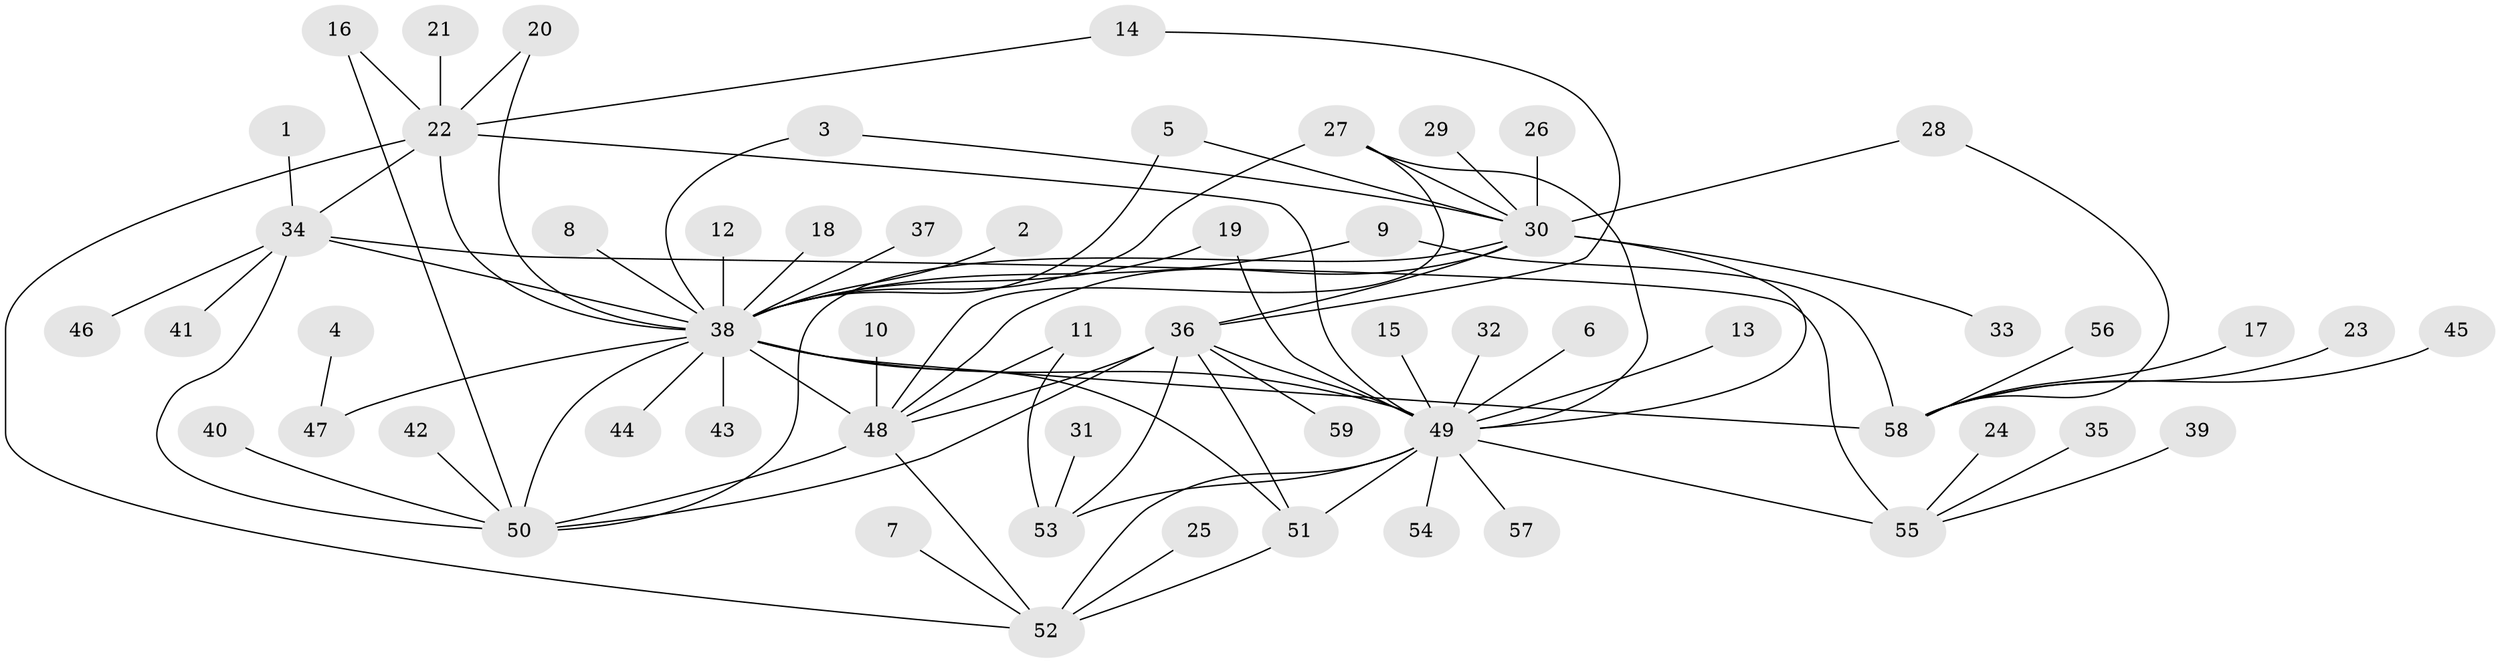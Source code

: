 // original degree distribution, {14: 0.02564102564102564, 3: 0.07692307692307693, 4: 0.02564102564102564, 6: 0.017094017094017096, 7: 0.03418803418803419, 11: 0.008547008547008548, 8: 0.017094017094017096, 1: 0.5384615384615384, 2: 0.19658119658119658, 5: 0.042735042735042736, 10: 0.017094017094017096}
// Generated by graph-tools (version 1.1) at 2025/49/03/09/25 03:49:47]
// undirected, 59 vertices, 86 edges
graph export_dot {
graph [start="1"]
  node [color=gray90,style=filled];
  1;
  2;
  3;
  4;
  5;
  6;
  7;
  8;
  9;
  10;
  11;
  12;
  13;
  14;
  15;
  16;
  17;
  18;
  19;
  20;
  21;
  22;
  23;
  24;
  25;
  26;
  27;
  28;
  29;
  30;
  31;
  32;
  33;
  34;
  35;
  36;
  37;
  38;
  39;
  40;
  41;
  42;
  43;
  44;
  45;
  46;
  47;
  48;
  49;
  50;
  51;
  52;
  53;
  54;
  55;
  56;
  57;
  58;
  59;
  1 -- 34 [weight=1.0];
  2 -- 38 [weight=1.0];
  3 -- 30 [weight=1.0];
  3 -- 38 [weight=1.0];
  4 -- 47 [weight=1.0];
  5 -- 30 [weight=1.0];
  5 -- 38 [weight=1.0];
  6 -- 49 [weight=1.0];
  7 -- 52 [weight=1.0];
  8 -- 38 [weight=1.0];
  9 -- 38 [weight=1.0];
  9 -- 58 [weight=1.0];
  10 -- 48 [weight=1.0];
  11 -- 48 [weight=1.0];
  11 -- 53 [weight=1.0];
  12 -- 38 [weight=1.0];
  13 -- 49 [weight=1.0];
  14 -- 22 [weight=1.0];
  14 -- 36 [weight=1.0];
  15 -- 49 [weight=1.0];
  16 -- 22 [weight=1.0];
  16 -- 50 [weight=1.0];
  17 -- 58 [weight=1.0];
  18 -- 38 [weight=1.0];
  19 -- 38 [weight=1.0];
  19 -- 49 [weight=1.0];
  20 -- 22 [weight=1.0];
  20 -- 38 [weight=1.0];
  21 -- 22 [weight=1.0];
  22 -- 34 [weight=1.0];
  22 -- 38 [weight=3.0];
  22 -- 49 [weight=1.0];
  22 -- 52 [weight=1.0];
  23 -- 58 [weight=1.0];
  24 -- 55 [weight=1.0];
  25 -- 52 [weight=1.0];
  26 -- 30 [weight=1.0];
  27 -- 30 [weight=1.0];
  27 -- 38 [weight=1.0];
  27 -- 48 [weight=1.0];
  27 -- 49 [weight=1.0];
  28 -- 30 [weight=1.0];
  28 -- 58 [weight=1.0];
  29 -- 30 [weight=1.0];
  30 -- 33 [weight=1.0];
  30 -- 36 [weight=1.0];
  30 -- 48 [weight=1.0];
  30 -- 49 [weight=1.0];
  30 -- 50 [weight=1.0];
  31 -- 53 [weight=1.0];
  32 -- 49 [weight=1.0];
  34 -- 38 [weight=1.0];
  34 -- 41 [weight=1.0];
  34 -- 46 [weight=1.0];
  34 -- 50 [weight=1.0];
  34 -- 55 [weight=2.0];
  35 -- 55 [weight=1.0];
  36 -- 48 [weight=1.0];
  36 -- 49 [weight=1.0];
  36 -- 50 [weight=1.0];
  36 -- 51 [weight=1.0];
  36 -- 53 [weight=1.0];
  36 -- 59 [weight=1.0];
  37 -- 38 [weight=1.0];
  38 -- 43 [weight=1.0];
  38 -- 44 [weight=1.0];
  38 -- 47 [weight=1.0];
  38 -- 48 [weight=1.0];
  38 -- 49 [weight=1.0];
  38 -- 50 [weight=1.0];
  38 -- 51 [weight=1.0];
  38 -- 58 [weight=2.0];
  39 -- 55 [weight=1.0];
  40 -- 50 [weight=1.0];
  42 -- 50 [weight=1.0];
  45 -- 58 [weight=1.0];
  48 -- 50 [weight=1.0];
  48 -- 52 [weight=1.0];
  49 -- 51 [weight=1.0];
  49 -- 52 [weight=1.0];
  49 -- 53 [weight=1.0];
  49 -- 54 [weight=1.0];
  49 -- 55 [weight=1.0];
  49 -- 57 [weight=1.0];
  51 -- 52 [weight=1.0];
  56 -- 58 [weight=1.0];
}
